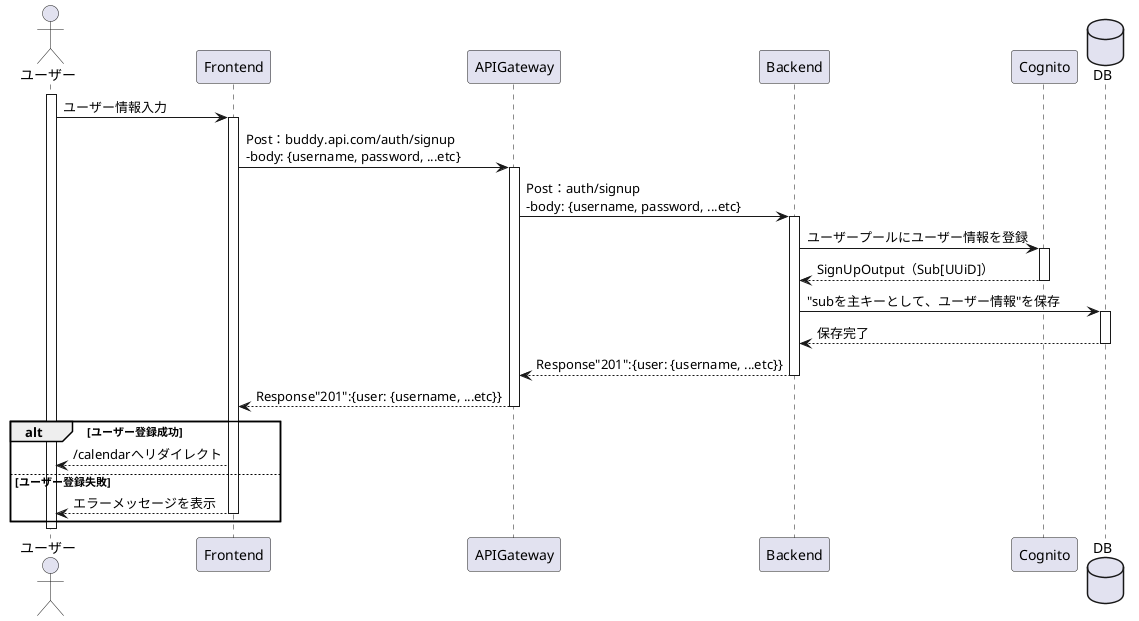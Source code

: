 @startuml SignUp
Actor ユーザー
Participant Frontend as Front
Participant APIGateway as Gateway
Participant Backend as Back
Participant Cognito
database DB

activate ユーザー
ユーザー -> Front: ユーザー情報入力
activate Front
Front -> Gateway: Post：buddy.api.com/auth/signup \n-body: {username, password, ...etc}

activate Gateway
Gateway -> Back: Post：auth/signup \n-body: {username, password, ...etc}

activate Back
Back -> Cognito: ユーザープールにユーザー情報を登録

activate Cognito
Cognito --> Back: SignUpOutput（Sub[UUiD]）
deactivate Cognito

Back -> DB: "subを主キーとして、ユーザー情報"を保存
activate DB
DB --> Back: 保存完了
deactivate DB

Back --> Gateway: Response"201":{user: {username, ...etc}}
deactivate Back
Gateway --> Front: Response"201":{user: {username, ...etc}}
deactivate Gateway
alt ユーザー登録成功
  Front --> ユーザー: /calendarへリダイレクト
else ユーザー登録失敗
  Front --> ユーザー: エラーメッセージを表示
deactivate Front
end
deactivate ユーザー
@enduml